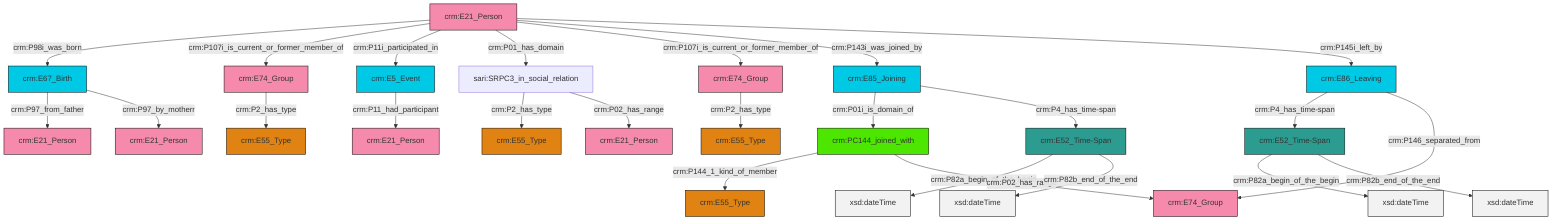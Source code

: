 graph TD
classDef Literal fill:#f2f2f2,stroke:#000000;
classDef CRM_Entity fill:#FFFFFF,stroke:#000000;
classDef Temporal_Entity fill:#00C9E6, stroke:#000000;
classDef Type fill:#E18312, stroke:#000000;
classDef Time-Span fill:#2C9C91, stroke:#000000;
classDef Appellation fill:#FFEB7F, stroke:#000000;
classDef Place fill:#008836, stroke:#000000;
classDef Persistent_Item fill:#B266B2, stroke:#000000;
classDef Conceptual_Object fill:#FFD700, stroke:#000000;
classDef Physical_Thing fill:#D2B48C, stroke:#000000;
classDef Actor fill:#f58aad, stroke:#000000;
classDef PC_Classes fill:#4ce600, stroke:#000000;
classDef Multi fill:#cccccc,stroke:#000000;

6["crm:E21_Person"]:::Actor -->|crm:P98i_was_born| 7["crm:E67_Birth"]:::Temporal_Entity
6["crm:E21_Person"]:::Actor -->|crm:P107i_is_current_or_former_member_of| 0["crm:E74_Group"]:::Actor
10["crm:E5_Event"]:::Temporal_Entity -->|crm:P11_had_participant| 2["crm:E21_Person"]:::Actor
7["crm:E67_Birth"]:::Temporal_Entity -->|crm:P97_from_father| 11["crm:E21_Person"]:::Actor
7["crm:E67_Birth"]:::Temporal_Entity -->|crm:P97_by_motherr| 12["crm:E21_Person"]:::Actor
0["crm:E74_Group"]:::Actor -->|crm:P2_has_type| 4["crm:E55_Type"]:::Type
13["crm:PC144_joined_with"]:::PC_Classes -->|crm:P144_1_kind_of_member| 14["crm:E55_Type"]:::Type
8["crm:E52_Time-Span"]:::Time-Span -->|crm:P82a_begin_of_the_begin| 15[xsd:dateTime]:::Literal
20["crm:E52_Time-Span"]:::Time-Span -->|crm:P82a_begin_of_the_begin| 21[xsd:dateTime]:::Literal
6["crm:E21_Person"]:::Actor -->|crm:P11i_participated_in| 10["crm:E5_Event"]:::Temporal_Entity
13["crm:PC144_joined_with"]:::PC_Classes -->|crm:P02_has_range| 22["crm:E74_Group"]:::Actor
6["crm:E21_Person"]:::Actor -->|crm:P01_has_domain| 17["sari:SRPC3_in_social_relation"]:::Default
24["crm:E86_Leaving"]:::Temporal_Entity -->|crm:P4_has_time-span| 20["crm:E52_Time-Span"]:::Time-Span
28["crm:E74_Group"]:::Actor -->|crm:P2_has_type| 29["crm:E55_Type"]:::Type
6["crm:E21_Person"]:::Actor -->|crm:P107i_is_current_or_former_member_of| 28["crm:E74_Group"]:::Actor
17["sari:SRPC3_in_social_relation"]:::Default -->|crm:P2_has_type| 35["crm:E55_Type"]:::Type
32["crm:E85_Joining"]:::Temporal_Entity -->|crm:P01i_is_domain_of| 13["crm:PC144_joined_with"]:::PC_Classes
6["crm:E21_Person"]:::Actor -->|crm:P143i_was_joined_by| 32["crm:E85_Joining"]:::Temporal_Entity
24["crm:E86_Leaving"]:::Temporal_Entity -->|crm:P146_separated_from| 22["crm:E74_Group"]:::Actor
32["crm:E85_Joining"]:::Temporal_Entity -->|crm:P4_has_time-span| 8["crm:E52_Time-Span"]:::Time-Span
8["crm:E52_Time-Span"]:::Time-Span -->|crm:P82b_end_of_the_end| 42[xsd:dateTime]:::Literal
6["crm:E21_Person"]:::Actor -->|crm:P145i_left_by| 24["crm:E86_Leaving"]:::Temporal_Entity
20["crm:E52_Time-Span"]:::Time-Span -->|crm:P82b_end_of_the_end| 46[xsd:dateTime]:::Literal
17["sari:SRPC3_in_social_relation"]:::Default -->|crm:P02_has_range| 44["crm:E21_Person"]:::Actor